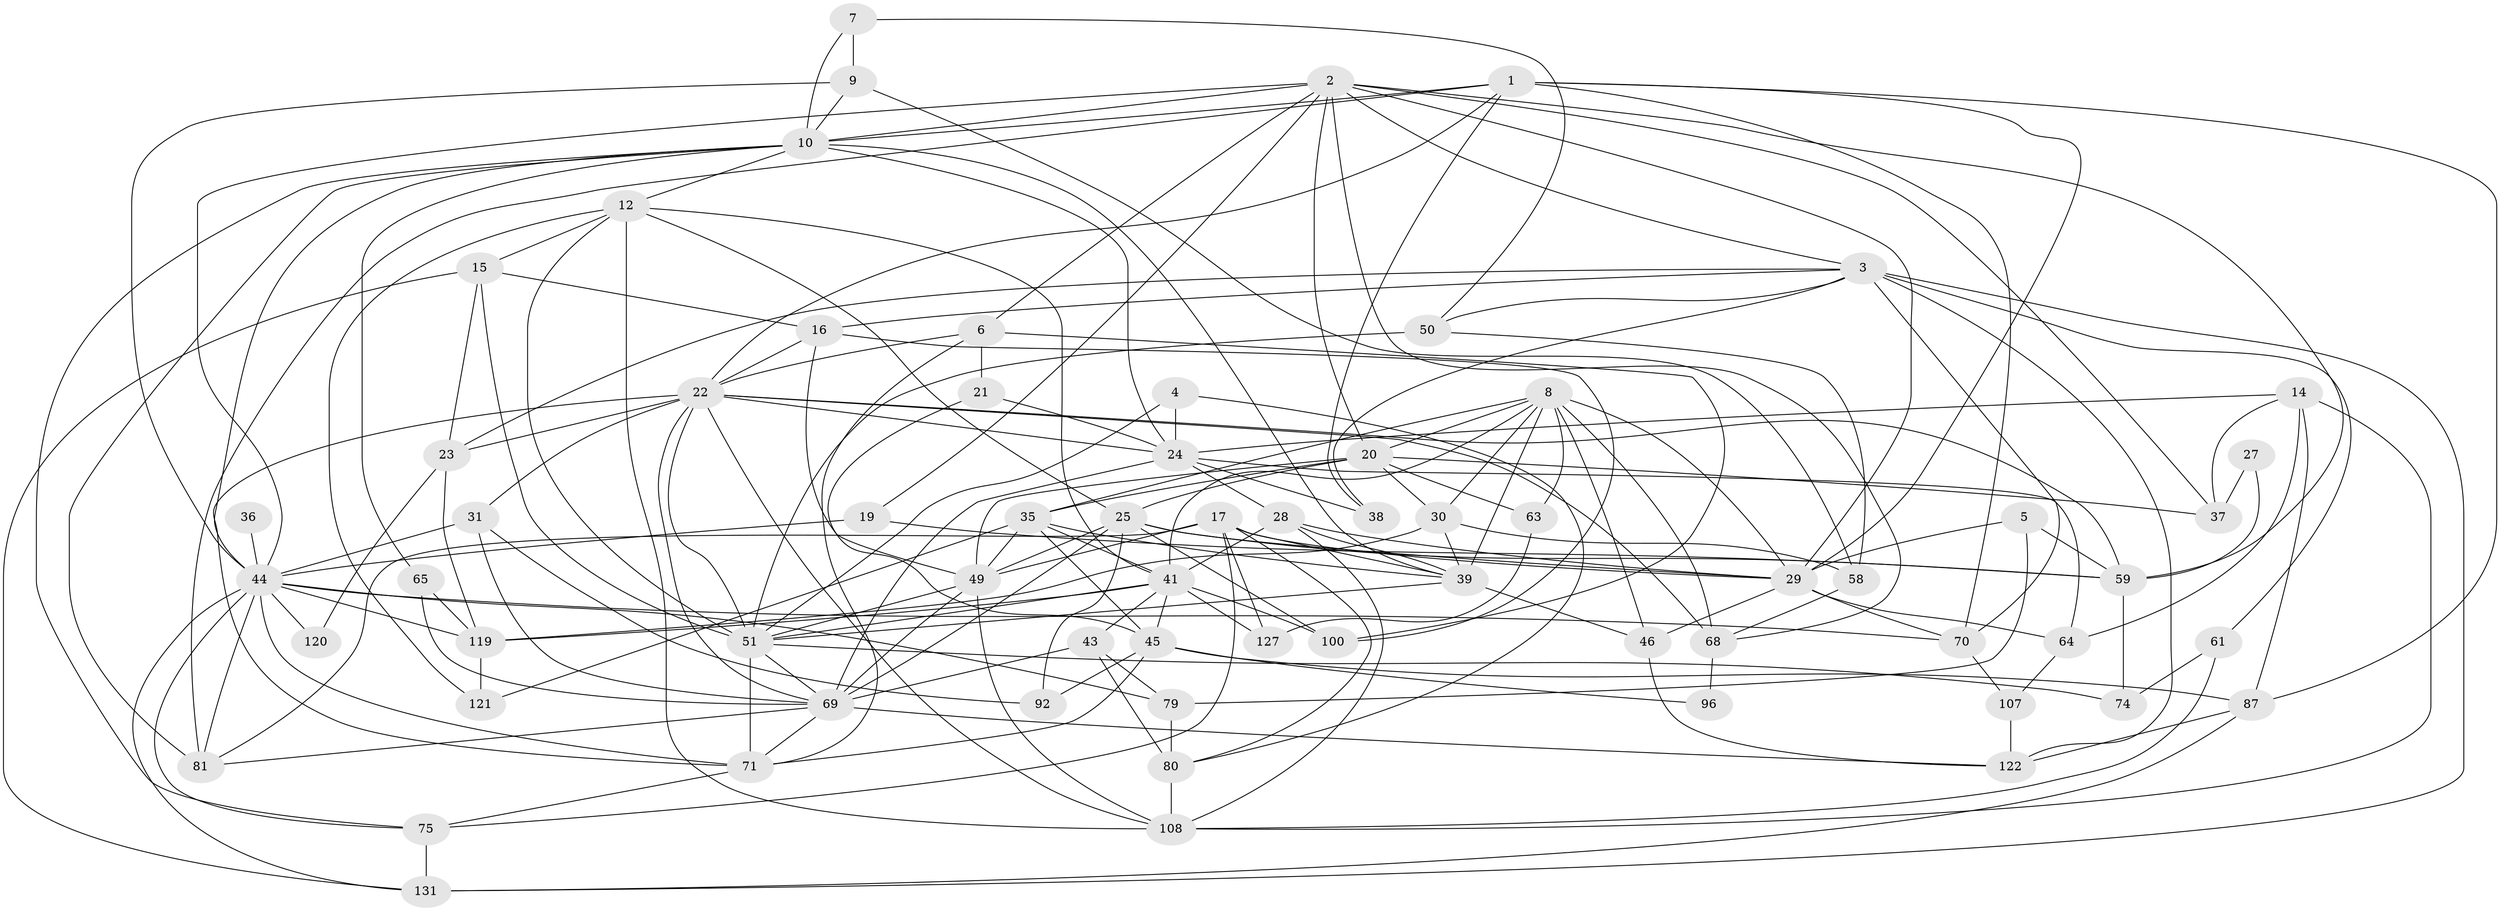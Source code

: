 // original degree distribution, {4: 0.27611940298507465, 6: 0.06716417910447761, 3: 0.23880597014925373, 5: 0.26865671641791045, 2: 0.12686567164179105, 7: 0.014925373134328358, 10: 0.007462686567164179}
// Generated by graph-tools (version 1.1) at 2025/15/03/09/25 04:15:13]
// undirected, 67 vertices, 187 edges
graph export_dot {
graph [start="1"]
  node [color=gray90,style=filled];
  1 [super="+85"];
  2 [super="+13"];
  3 [super="+110+115+66"];
  4;
  5;
  6 [super="+11"];
  7;
  8 [super="+83"];
  9;
  10 [super="+40"];
  12 [super="+53"];
  14 [super="+73"];
  15;
  16 [super="+62+48"];
  17 [super="+26"];
  19;
  20 [super="+91+34"];
  21 [super="+86"];
  22 [super="+134+95+55+47+89"];
  23 [super="+32"];
  24 [super="+99+123+105"];
  25 [super="+126+72"];
  27;
  28 [super="+117+133"];
  29 [super="+129+33"];
  30;
  31;
  35 [super="+102+94"];
  36;
  37;
  38 [super="+98"];
  39 [super="+88"];
  41 [super="+42+77+76"];
  43 [super="+124"];
  44 [super="+67+52"];
  45 [super="+101+112"];
  46;
  49 [super="+56"];
  50;
  51 [super="+114"];
  58 [super="+84"];
  59 [super="+78"];
  61;
  63;
  64;
  65 [super="+90"];
  68;
  69 [super="+106+111"];
  70;
  71 [super="+103"];
  74;
  75 [super="+130"];
  79;
  80 [super="+82"];
  81;
  87 [super="+118"];
  92;
  96;
  100;
  107;
  108 [super="+128"];
  119;
  120;
  121;
  122;
  127;
  131;
  1 -- 87;
  1 -- 10;
  1 -- 22;
  1 -- 81;
  1 -- 70;
  1 -- 29;
  1 -- 38;
  2 -- 68;
  2 -- 37;
  2 -- 6;
  2 -- 10;
  2 -- 19;
  2 -- 20;
  2 -- 59;
  2 -- 29;
  2 -- 3 [weight=2];
  2 -- 44 [weight=2];
  3 -- 122;
  3 -- 131;
  3 -- 23;
  3 -- 50;
  3 -- 38;
  3 -- 61;
  3 -- 70;
  3 -- 16;
  4 -- 80;
  4 -- 51;
  4 -- 24;
  5 -- 79;
  5 -- 59;
  5 -- 29;
  6 -- 21;
  6 -- 100;
  6 -- 22 [weight=2];
  6 -- 71;
  7 -- 50;
  7 -- 9;
  7 -- 10;
  8 -- 68;
  8 -- 30;
  8 -- 46;
  8 -- 63;
  8 -- 41;
  8 -- 29;
  8 -- 39;
  8 -- 35;
  8 -- 20;
  9 -- 10;
  9 -- 58;
  9 -- 44;
  10 -- 39;
  10 -- 81;
  10 -- 65;
  10 -- 75;
  10 -- 44;
  10 -- 12;
  10 -- 24;
  12 -- 25;
  12 -- 51;
  12 -- 41;
  12 -- 108;
  12 -- 121;
  12 -- 15;
  14 -- 64;
  14 -- 24;
  14 -- 37;
  14 -- 87;
  14 -- 108;
  15 -- 131;
  15 -- 16;
  15 -- 51;
  15 -- 23;
  16 -- 100;
  16 -- 49;
  16 -- 22;
  17 -- 81;
  17 -- 49;
  17 -- 39;
  17 -- 75;
  17 -- 29;
  17 -- 127;
  17 -- 80;
  19 -- 59;
  19 -- 44;
  20 -- 37;
  20 -- 25 [weight=2];
  20 -- 30;
  20 -- 63;
  20 -- 49;
  20 -- 35;
  21 -- 24;
  21 -- 45;
  22 -- 68;
  22 -- 24;
  22 -- 31;
  22 -- 59;
  22 -- 51;
  22 -- 108;
  22 -- 23;
  22 -- 71 [weight=2];
  22 -- 69;
  23 -- 119;
  23 -- 120;
  24 -- 69;
  24 -- 64;
  24 -- 28;
  24 -- 38;
  25 -- 100;
  25 -- 59;
  25 -- 69;
  25 -- 92;
  25 -- 49;
  25 -- 29;
  27 -- 59;
  27 -- 37;
  28 -- 108;
  28 -- 41;
  28 -- 29;
  28 -- 39;
  29 -- 64;
  29 -- 70;
  29 -- 46;
  30 -- 39;
  30 -- 119;
  30 -- 58;
  31 -- 92;
  31 -- 69;
  31 -- 44;
  35 -- 121;
  35 -- 45;
  35 -- 49;
  35 -- 39;
  35 -- 41;
  36 -- 44 [weight=3];
  39 -- 46 [weight=2];
  39 -- 51;
  41 -- 119;
  41 -- 100;
  41 -- 43;
  41 -- 51;
  41 -- 127;
  41 -- 45;
  43 -- 79;
  43 -- 80 [weight=2];
  43 -- 69 [weight=2];
  44 -- 79;
  44 -- 131;
  44 -- 70;
  44 -- 71;
  44 -- 75;
  44 -- 81;
  44 -- 119;
  44 -- 120;
  45 -- 87;
  45 -- 92;
  45 -- 71 [weight=2];
  45 -- 96;
  46 -- 122;
  49 -- 69;
  49 -- 108;
  49 -- 51;
  50 -- 58;
  50 -- 51;
  51 -- 74;
  51 -- 71;
  51 -- 69;
  58 -- 68;
  59 -- 74;
  61 -- 108;
  61 -- 74;
  63 -- 127;
  64 -- 107;
  65 -- 69;
  65 -- 119;
  68 -- 96;
  69 -- 81;
  69 -- 71;
  69 -- 122;
  70 -- 107;
  71 -- 75;
  75 -- 131;
  79 -- 80;
  80 -- 108;
  87 -- 122;
  87 -- 131;
  107 -- 122;
  119 -- 121;
}

